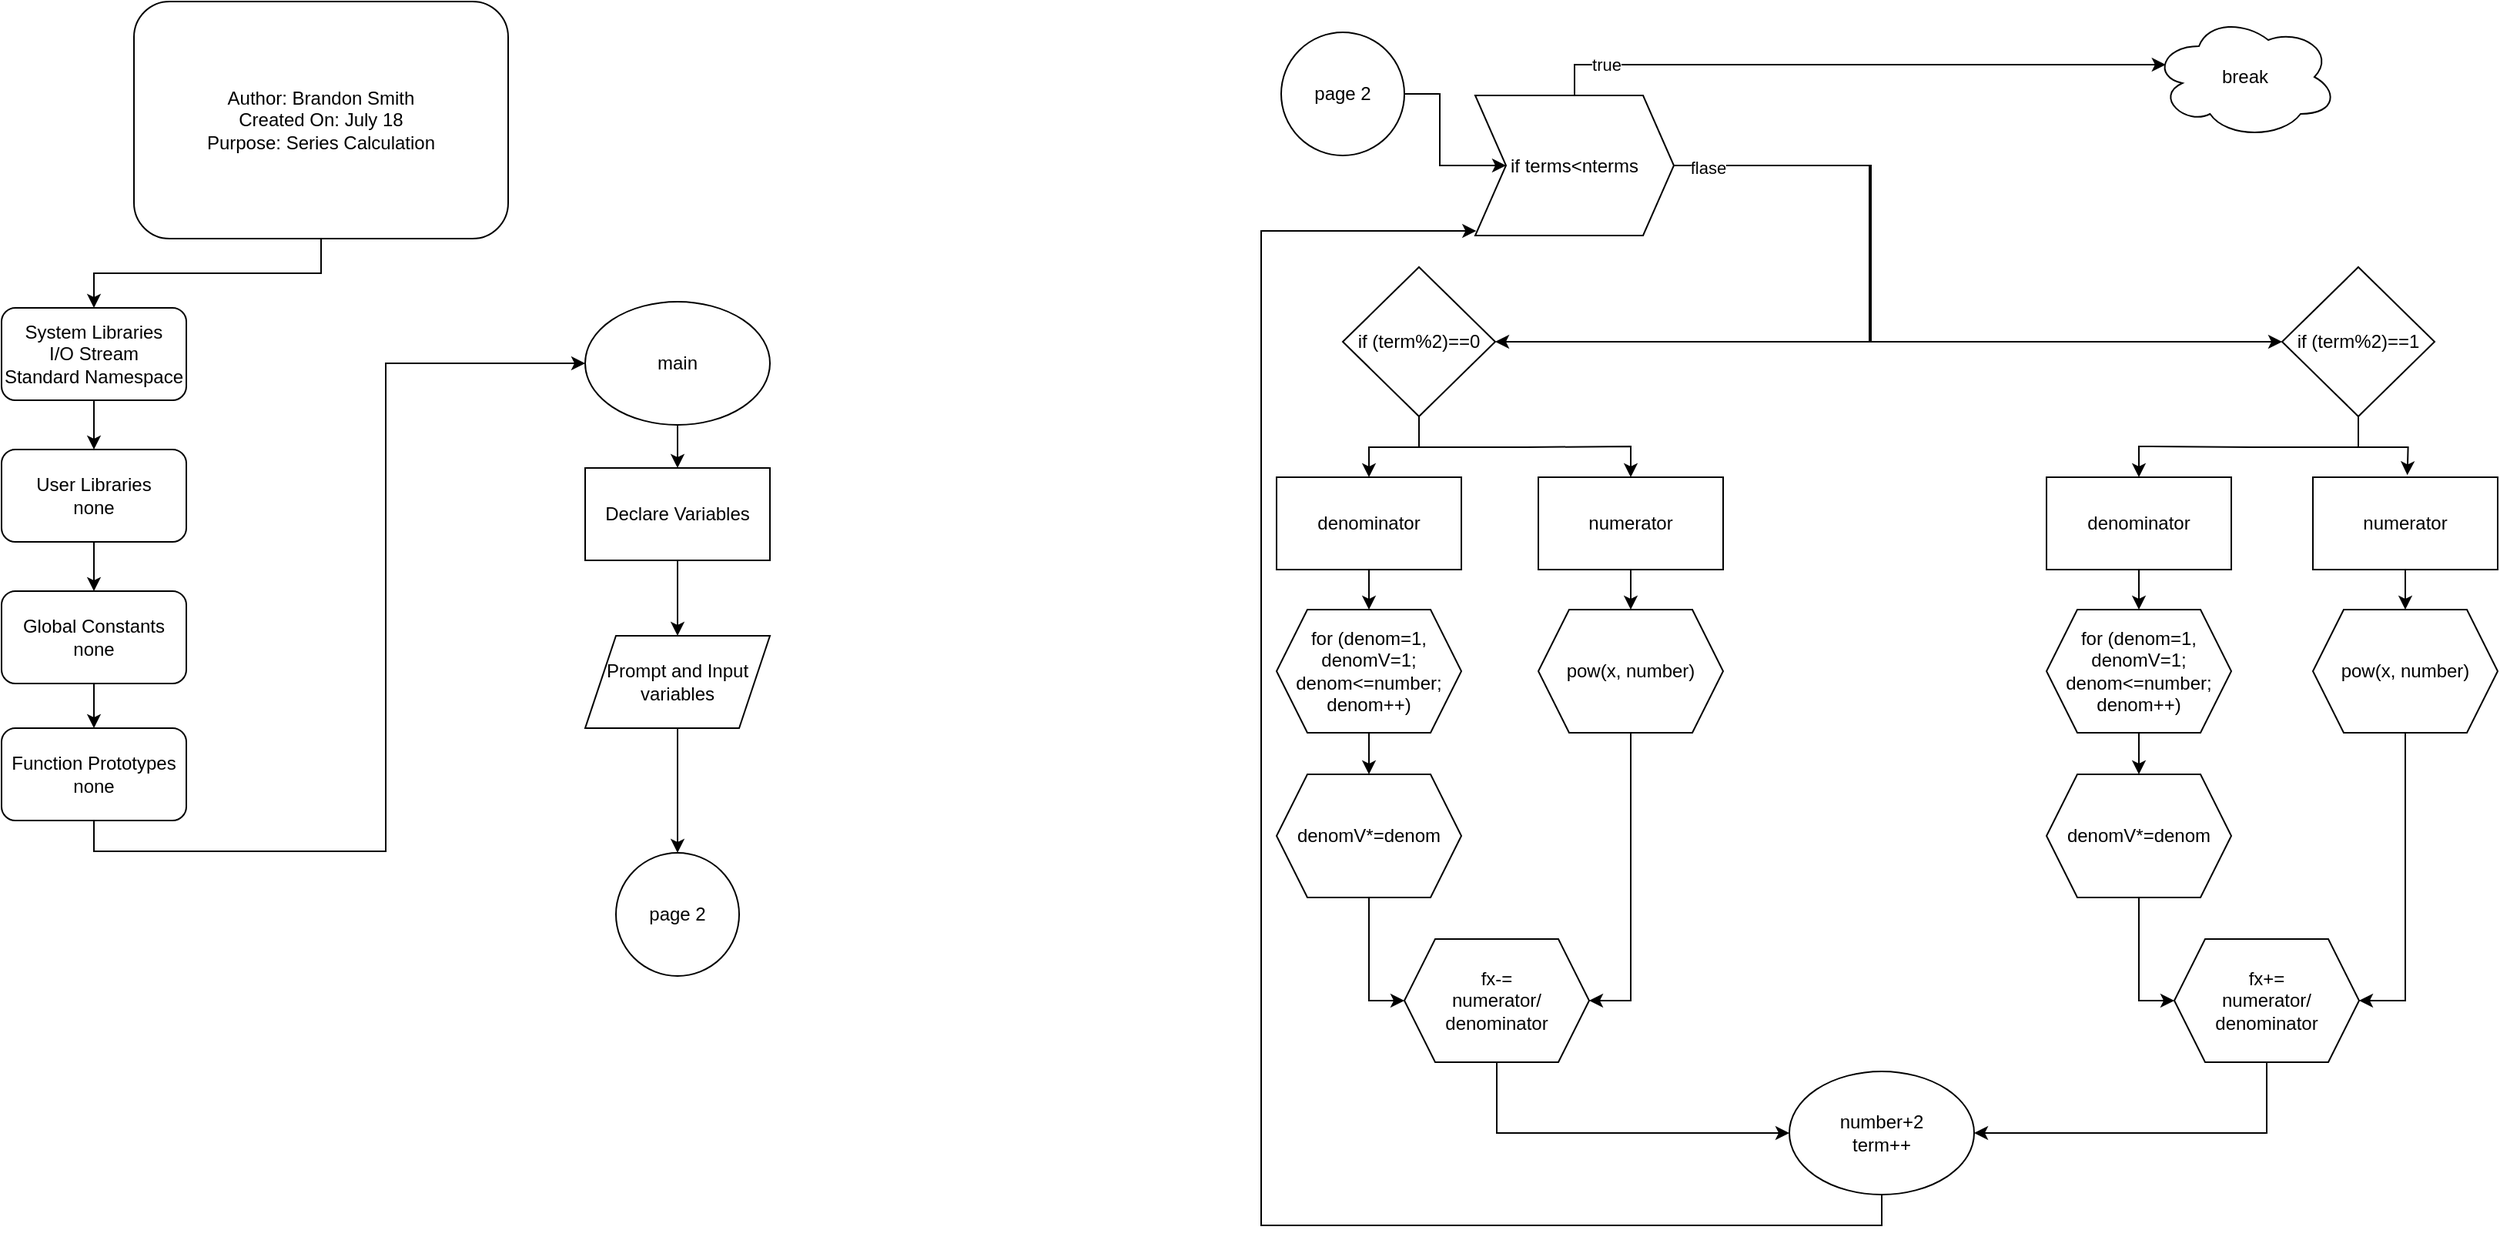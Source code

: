 <mxfile version="20.1.1" type="device"><diagram id="qwOXPjMjZX9RjiGcESrH" name="Page-1"><mxGraphModel dx="2062" dy="1161" grid="0" gridSize="10" guides="1" tooltips="1" connect="1" arrows="1" fold="1" page="1" pageScale="1" pageWidth="850" pageHeight="1100" math="0" shadow="0"><root><mxCell id="0"/><mxCell id="1" parent="0"/><mxCell id="fPSLQuepfR95hDpSQiHi-1" style="edgeStyle=orthogonalEdgeStyle;rounded=0;orthogonalLoop=1;jettySize=auto;html=1;exitX=0.5;exitY=1;exitDx=0;exitDy=0;entryX=0.5;entryY=0;entryDx=0;entryDy=0;" edge="1" parent="1" source="fPSLQuepfR95hDpSQiHi-2" target="fPSLQuepfR95hDpSQiHi-4"><mxGeometry relative="1" as="geometry"/></mxCell><mxCell id="fPSLQuepfR95hDpSQiHi-2" value="main" style="ellipse;whiteSpace=wrap;html=1;" vertex="1" parent="1"><mxGeometry x="418" y="203" width="120" height="80" as="geometry"/></mxCell><mxCell id="fPSLQuepfR95hDpSQiHi-3" style="edgeStyle=orthogonalEdgeStyle;rounded=0;orthogonalLoop=1;jettySize=auto;html=1;exitX=0.5;exitY=1;exitDx=0;exitDy=0;entryX=0.5;entryY=0;entryDx=0;entryDy=0;" edge="1" parent="1" source="fPSLQuepfR95hDpSQiHi-4" target="fPSLQuepfR95hDpSQiHi-6"><mxGeometry relative="1" as="geometry"/></mxCell><mxCell id="fPSLQuepfR95hDpSQiHi-4" value="Declare Variables" style="rounded=0;whiteSpace=wrap;html=1;" vertex="1" parent="1"><mxGeometry x="418" y="311" width="120" height="60" as="geometry"/></mxCell><mxCell id="fPSLQuepfR95hDpSQiHi-18" style="edgeStyle=orthogonalEdgeStyle;rounded=0;orthogonalLoop=1;jettySize=auto;html=1;exitX=0.5;exitY=1;exitDx=0;exitDy=0;entryX=0.5;entryY=0;entryDx=0;entryDy=0;" edge="1" parent="1" source="fPSLQuepfR95hDpSQiHi-6" target="fPSLQuepfR95hDpSQiHi-17"><mxGeometry relative="1" as="geometry"/></mxCell><mxCell id="fPSLQuepfR95hDpSQiHi-6" value="Prompt and Input variables" style="shape=parallelogram;perimeter=parallelogramPerimeter;whiteSpace=wrap;html=1;fixedSize=1;" vertex="1" parent="1"><mxGeometry x="418" y="420" width="120" height="60" as="geometry"/></mxCell><mxCell id="fPSLQuepfR95hDpSQiHi-7" style="edgeStyle=orthogonalEdgeStyle;rounded=0;orthogonalLoop=1;jettySize=auto;html=1;exitX=0.5;exitY=1;exitDx=0;exitDy=0;" edge="1" parent="1" source="fPSLQuepfR95hDpSQiHi-8" target="fPSLQuepfR95hDpSQiHi-10"><mxGeometry relative="1" as="geometry"/></mxCell><mxCell id="fPSLQuepfR95hDpSQiHi-8" value="Author: Brandon Smith&lt;br&gt;Created On: July 18&lt;br&gt;Purpose: Series Calculation" style="rounded=1;whiteSpace=wrap;html=1;" vertex="1" parent="1"><mxGeometry x="125" y="8" width="243" height="154" as="geometry"/></mxCell><mxCell id="fPSLQuepfR95hDpSQiHi-9" style="edgeStyle=orthogonalEdgeStyle;rounded=0;orthogonalLoop=1;jettySize=auto;html=1;exitX=0.5;exitY=1;exitDx=0;exitDy=0;entryX=0.5;entryY=0;entryDx=0;entryDy=0;" edge="1" parent="1" source="fPSLQuepfR95hDpSQiHi-10" target="fPSLQuepfR95hDpSQiHi-12"><mxGeometry relative="1" as="geometry"/></mxCell><mxCell id="fPSLQuepfR95hDpSQiHi-10" value="System Libraries&lt;br&gt;I/O Stream&lt;br&gt;Standard Namespace" style="rounded=1;whiteSpace=wrap;html=1;" vertex="1" parent="1"><mxGeometry x="39" y="207" width="120" height="60" as="geometry"/></mxCell><mxCell id="fPSLQuepfR95hDpSQiHi-11" style="edgeStyle=orthogonalEdgeStyle;rounded=0;orthogonalLoop=1;jettySize=auto;html=1;exitX=0.5;exitY=1;exitDx=0;exitDy=0;entryX=0.5;entryY=0;entryDx=0;entryDy=0;" edge="1" parent="1" source="fPSLQuepfR95hDpSQiHi-12" target="fPSLQuepfR95hDpSQiHi-14"><mxGeometry relative="1" as="geometry"/></mxCell><mxCell id="fPSLQuepfR95hDpSQiHi-12" value="User Libraries&lt;br&gt;none" style="rounded=1;whiteSpace=wrap;html=1;" vertex="1" parent="1"><mxGeometry x="39" y="299" width="120" height="60" as="geometry"/></mxCell><mxCell id="fPSLQuepfR95hDpSQiHi-13" style="edgeStyle=orthogonalEdgeStyle;rounded=0;orthogonalLoop=1;jettySize=auto;html=1;exitX=0.5;exitY=1;exitDx=0;exitDy=0;entryX=0.5;entryY=0;entryDx=0;entryDy=0;" edge="1" parent="1" source="fPSLQuepfR95hDpSQiHi-14" target="fPSLQuepfR95hDpSQiHi-16"><mxGeometry relative="1" as="geometry"/></mxCell><mxCell id="fPSLQuepfR95hDpSQiHi-14" value="Global Constants&lt;br&gt;none" style="rounded=1;whiteSpace=wrap;html=1;" vertex="1" parent="1"><mxGeometry x="39" y="391" width="120" height="60" as="geometry"/></mxCell><mxCell id="fPSLQuepfR95hDpSQiHi-15" style="edgeStyle=orthogonalEdgeStyle;rounded=0;orthogonalLoop=1;jettySize=auto;html=1;exitX=0.5;exitY=1;exitDx=0;exitDy=0;entryX=0;entryY=0.5;entryDx=0;entryDy=0;" edge="1" parent="1" source="fPSLQuepfR95hDpSQiHi-16" target="fPSLQuepfR95hDpSQiHi-2"><mxGeometry relative="1" as="geometry"/></mxCell><mxCell id="fPSLQuepfR95hDpSQiHi-16" value="Function Prototypes&lt;br&gt;none" style="rounded=1;whiteSpace=wrap;html=1;" vertex="1" parent="1"><mxGeometry x="39" y="480" width="120" height="60" as="geometry"/></mxCell><mxCell id="fPSLQuepfR95hDpSQiHi-17" value="page 2" style="ellipse;whiteSpace=wrap;html=1;aspect=fixed;" vertex="1" parent="1"><mxGeometry x="438" y="561" width="80" height="80" as="geometry"/></mxCell><mxCell id="fPSLQuepfR95hDpSQiHi-21" style="edgeStyle=orthogonalEdgeStyle;rounded=0;orthogonalLoop=1;jettySize=auto;html=1;exitX=1;exitY=0.5;exitDx=0;exitDy=0;entryX=0;entryY=0.5;entryDx=0;entryDy=0;" edge="1" parent="1" source="fPSLQuepfR95hDpSQiHi-19" target="fPSLQuepfR95hDpSQiHi-20"><mxGeometry relative="1" as="geometry"/></mxCell><mxCell id="fPSLQuepfR95hDpSQiHi-19" value="page 2" style="ellipse;whiteSpace=wrap;html=1;aspect=fixed;" vertex="1" parent="1"><mxGeometry x="870" y="28" width="80" height="80" as="geometry"/></mxCell><mxCell id="fPSLQuepfR95hDpSQiHi-24" style="edgeStyle=orthogonalEdgeStyle;rounded=0;orthogonalLoop=1;jettySize=auto;html=1;exitX=1;exitY=0.5;exitDx=0;exitDy=0;entryX=1;entryY=0.5;entryDx=0;entryDy=0;" edge="1" parent="1" source="fPSLQuepfR95hDpSQiHi-20" target="fPSLQuepfR95hDpSQiHi-22"><mxGeometry relative="1" as="geometry"><Array as="points"><mxPoint x="1253" y="114.5"/><mxPoint x="1253" y="229.5"/></Array></mxGeometry></mxCell><mxCell id="fPSLQuepfR95hDpSQiHi-26" style="edgeStyle=orthogonalEdgeStyle;rounded=0;orthogonalLoop=1;jettySize=auto;html=1;exitX=1;exitY=0.5;exitDx=0;exitDy=0;entryX=0;entryY=0.5;entryDx=0;entryDy=0;" edge="1" parent="1" source="fPSLQuepfR95hDpSQiHi-20" target="fPSLQuepfR95hDpSQiHi-23"><mxGeometry relative="1" as="geometry"><Array as="points"><mxPoint x="1252" y="115"/><mxPoint x="1252" y="229"/></Array></mxGeometry></mxCell><mxCell id="fPSLQuepfR95hDpSQiHi-27" value="flase" style="edgeLabel;html=1;align=center;verticalAlign=middle;resizable=0;points=[];" vertex="1" connectable="0" parent="fPSLQuepfR95hDpSQiHi-26"><mxGeometry x="-0.915" y="-1" relative="1" as="geometry"><mxPoint as="offset"/></mxGeometry></mxCell><mxCell id="fPSLQuepfR95hDpSQiHi-30" style="edgeStyle=orthogonalEdgeStyle;rounded=0;orthogonalLoop=1;jettySize=auto;html=1;exitX=0.5;exitY=0;exitDx=0;exitDy=0;entryX=0.07;entryY=0.4;entryDx=0;entryDy=0;entryPerimeter=0;" edge="1" parent="1" source="fPSLQuepfR95hDpSQiHi-20" target="fPSLQuepfR95hDpSQiHi-29"><mxGeometry relative="1" as="geometry"><Array as="points"><mxPoint x="1061" y="49"/><mxPoint x="1403" y="49"/></Array></mxGeometry></mxCell><mxCell id="fPSLQuepfR95hDpSQiHi-31" value="true" style="edgeLabel;html=1;align=center;verticalAlign=middle;resizable=0;points=[];" vertex="1" connectable="0" parent="fPSLQuepfR95hDpSQiHi-30"><mxGeometry x="-0.801" relative="1" as="geometry"><mxPoint as="offset"/></mxGeometry></mxCell><mxCell id="fPSLQuepfR95hDpSQiHi-20" value="if terms&amp;lt;nterms" style="shape=step;perimeter=stepPerimeter;whiteSpace=wrap;html=1;fixedSize=1;" vertex="1" parent="1"><mxGeometry x="996" y="69" width="129" height="91" as="geometry"/></mxCell><mxCell id="fPSLQuepfR95hDpSQiHi-36" style="edgeStyle=orthogonalEdgeStyle;rounded=0;orthogonalLoop=1;jettySize=auto;html=1;exitX=0.5;exitY=1;exitDx=0;exitDy=0;entryX=0.5;entryY=0;entryDx=0;entryDy=0;" edge="1" parent="1" source="fPSLQuepfR95hDpSQiHi-22" target="fPSLQuepfR95hDpSQiHi-33"><mxGeometry relative="1" as="geometry"/></mxCell><mxCell id="fPSLQuepfR95hDpSQiHi-37" style="edgeStyle=orthogonalEdgeStyle;rounded=0;orthogonalLoop=1;jettySize=auto;html=1;exitX=0.5;exitY=1;exitDx=0;exitDy=0;entryX=0.5;entryY=0;entryDx=0;entryDy=0;" edge="1" parent="1" source="fPSLQuepfR95hDpSQiHi-22" target="fPSLQuepfR95hDpSQiHi-32"><mxGeometry relative="1" as="geometry"/></mxCell><mxCell id="fPSLQuepfR95hDpSQiHi-22" value="if (term%2)==0" style="rhombus;whiteSpace=wrap;html=1;" vertex="1" parent="1"><mxGeometry x="910" y="180.5" width="99" height="97" as="geometry"/></mxCell><mxCell id="fPSLQuepfR95hDpSQiHi-38" style="edgeStyle=orthogonalEdgeStyle;rounded=0;orthogonalLoop=1;jettySize=auto;html=1;exitX=0.5;exitY=1;exitDx=0;exitDy=0;" edge="1" parent="1" source="fPSLQuepfR95hDpSQiHi-23"><mxGeometry relative="1" as="geometry"><mxPoint x="1601.333" y="315.667" as="targetPoint"/></mxGeometry></mxCell><mxCell id="fPSLQuepfR95hDpSQiHi-39" style="edgeStyle=orthogonalEdgeStyle;rounded=0;orthogonalLoop=1;jettySize=auto;html=1;exitX=0.5;exitY=1;exitDx=0;exitDy=0;entryX=0.5;entryY=0;entryDx=0;entryDy=0;" edge="1" parent="1" source="fPSLQuepfR95hDpSQiHi-23" target="fPSLQuepfR95hDpSQiHi-35"><mxGeometry relative="1" as="geometry"/></mxCell><mxCell id="fPSLQuepfR95hDpSQiHi-23" value="if (term%2)==1" style="rhombus;whiteSpace=wrap;html=1;" vertex="1" parent="1"><mxGeometry x="1520" y="180.5" width="99" height="97" as="geometry"/></mxCell><mxCell id="fPSLQuepfR95hDpSQiHi-29" value="break" style="ellipse;shape=cloud;whiteSpace=wrap;html=1;" vertex="1" parent="1"><mxGeometry x="1436" y="17" width="120" height="80" as="geometry"/></mxCell><mxCell id="fPSLQuepfR95hDpSQiHi-45" style="edgeStyle=orthogonalEdgeStyle;rounded=0;orthogonalLoop=1;jettySize=auto;html=1;exitX=0.5;exitY=1;exitDx=0;exitDy=0;entryX=0.5;entryY=0;entryDx=0;entryDy=0;" edge="1" parent="1" source="fPSLQuepfR95hDpSQiHi-32" target="fPSLQuepfR95hDpSQiHi-42"><mxGeometry relative="1" as="geometry"/></mxCell><mxCell id="fPSLQuepfR95hDpSQiHi-32" value="numerator" style="rounded=0;whiteSpace=wrap;html=1;" vertex="1" parent="1"><mxGeometry x="1037" y="317" width="120" height="60" as="geometry"/></mxCell><mxCell id="fPSLQuepfR95hDpSQiHi-49" style="edgeStyle=orthogonalEdgeStyle;rounded=0;orthogonalLoop=1;jettySize=auto;html=1;exitX=0.5;exitY=1;exitDx=0;exitDy=0;entryX=0.5;entryY=0;entryDx=0;entryDy=0;" edge="1" parent="1" source="fPSLQuepfR95hDpSQiHi-33" target="fPSLQuepfR95hDpSQiHi-47"><mxGeometry relative="1" as="geometry"/></mxCell><mxCell id="fPSLQuepfR95hDpSQiHi-33" value="denominator" style="rounded=0;whiteSpace=wrap;html=1;" vertex="1" parent="1"><mxGeometry x="867" y="317" width="120" height="60" as="geometry"/></mxCell><mxCell id="fPSLQuepfR95hDpSQiHi-44" style="edgeStyle=orthogonalEdgeStyle;rounded=0;orthogonalLoop=1;jettySize=auto;html=1;exitX=0.5;exitY=1;exitDx=0;exitDy=0;entryX=0.5;entryY=0;entryDx=0;entryDy=0;" edge="1" parent="1" source="fPSLQuepfR95hDpSQiHi-34" target="fPSLQuepfR95hDpSQiHi-43"><mxGeometry relative="1" as="geometry"/></mxCell><mxCell id="fPSLQuepfR95hDpSQiHi-34" value="numerator" style="rounded=0;whiteSpace=wrap;html=1;" vertex="1" parent="1"><mxGeometry x="1540" y="317" width="120" height="60" as="geometry"/></mxCell><mxCell id="fPSLQuepfR95hDpSQiHi-50" style="edgeStyle=orthogonalEdgeStyle;rounded=0;orthogonalLoop=1;jettySize=auto;html=1;exitX=0.5;exitY=1;exitDx=0;exitDy=0;entryX=0.5;entryY=0;entryDx=0;entryDy=0;" edge="1" parent="1" source="fPSLQuepfR95hDpSQiHi-35" target="fPSLQuepfR95hDpSQiHi-48"><mxGeometry relative="1" as="geometry"/></mxCell><mxCell id="fPSLQuepfR95hDpSQiHi-35" value="denominator" style="rounded=0;whiteSpace=wrap;html=1;" vertex="1" parent="1"><mxGeometry x="1367" y="317" width="120" height="60" as="geometry"/></mxCell><mxCell id="fPSLQuepfR95hDpSQiHi-67" style="edgeStyle=orthogonalEdgeStyle;rounded=0;orthogonalLoop=1;jettySize=auto;html=1;exitX=0.5;exitY=1;exitDx=0;exitDy=0;entryX=1;entryY=0.5;entryDx=0;entryDy=0;" edge="1" parent="1" source="fPSLQuepfR95hDpSQiHi-42" target="fPSLQuepfR95hDpSQiHi-61"><mxGeometry relative="1" as="geometry"/></mxCell><mxCell id="fPSLQuepfR95hDpSQiHi-42" value="pow(x, number)" style="shape=hexagon;perimeter=hexagonPerimeter2;whiteSpace=wrap;html=1;fixedSize=1;" vertex="1" parent="1"><mxGeometry x="1037" y="403" width="120" height="80" as="geometry"/></mxCell><mxCell id="fPSLQuepfR95hDpSQiHi-70" style="edgeStyle=orthogonalEdgeStyle;rounded=0;orthogonalLoop=1;jettySize=auto;html=1;exitX=0.5;exitY=1;exitDx=0;exitDy=0;entryX=1;entryY=0.5;entryDx=0;entryDy=0;" edge="1" parent="1" source="fPSLQuepfR95hDpSQiHi-43" target="fPSLQuepfR95hDpSQiHi-64"><mxGeometry relative="1" as="geometry"/></mxCell><mxCell id="fPSLQuepfR95hDpSQiHi-43" value="pow(x, number)" style="shape=hexagon;perimeter=hexagonPerimeter2;whiteSpace=wrap;html=1;fixedSize=1;" vertex="1" parent="1"><mxGeometry x="1540" y="403" width="120" height="80" as="geometry"/></mxCell><mxCell id="fPSLQuepfR95hDpSQiHi-53" style="edgeStyle=orthogonalEdgeStyle;rounded=0;orthogonalLoop=1;jettySize=auto;html=1;exitX=0.5;exitY=1;exitDx=0;exitDy=0;entryX=0.5;entryY=0;entryDx=0;entryDy=0;" edge="1" parent="1" source="fPSLQuepfR95hDpSQiHi-47" target="fPSLQuepfR95hDpSQiHi-51"><mxGeometry relative="1" as="geometry"/></mxCell><mxCell id="fPSLQuepfR95hDpSQiHi-47" value="for (denom=1, denomV=1; denom&amp;lt;=number; denom++)" style="shape=hexagon;perimeter=hexagonPerimeter2;whiteSpace=wrap;html=1;fixedSize=1;" vertex="1" parent="1"><mxGeometry x="867" y="403" width="120" height="80" as="geometry"/></mxCell><mxCell id="fPSLQuepfR95hDpSQiHi-54" style="edgeStyle=orthogonalEdgeStyle;rounded=0;orthogonalLoop=1;jettySize=auto;html=1;exitX=0.5;exitY=1;exitDx=0;exitDy=0;entryX=0.5;entryY=0;entryDx=0;entryDy=0;" edge="1" parent="1" source="fPSLQuepfR95hDpSQiHi-48" target="fPSLQuepfR95hDpSQiHi-52"><mxGeometry relative="1" as="geometry"/></mxCell><mxCell id="fPSLQuepfR95hDpSQiHi-48" value="for (denom=1, denomV=1; denom&amp;lt;=number; denom++)" style="shape=hexagon;perimeter=hexagonPerimeter2;whiteSpace=wrap;html=1;fixedSize=1;" vertex="1" parent="1"><mxGeometry x="1367" y="403" width="120" height="80" as="geometry"/></mxCell><mxCell id="fPSLQuepfR95hDpSQiHi-66" style="edgeStyle=orthogonalEdgeStyle;rounded=0;orthogonalLoop=1;jettySize=auto;html=1;exitX=0.5;exitY=1;exitDx=0;exitDy=0;entryX=0;entryY=0.5;entryDx=0;entryDy=0;" edge="1" parent="1" source="fPSLQuepfR95hDpSQiHi-51" target="fPSLQuepfR95hDpSQiHi-61"><mxGeometry relative="1" as="geometry"/></mxCell><mxCell id="fPSLQuepfR95hDpSQiHi-51" value="denomV*=denom" style="shape=hexagon;perimeter=hexagonPerimeter2;whiteSpace=wrap;html=1;fixedSize=1;" vertex="1" parent="1"><mxGeometry x="867" y="510" width="120" height="80" as="geometry"/></mxCell><mxCell id="fPSLQuepfR95hDpSQiHi-69" style="edgeStyle=orthogonalEdgeStyle;rounded=0;orthogonalLoop=1;jettySize=auto;html=1;exitX=0.5;exitY=1;exitDx=0;exitDy=0;entryX=0;entryY=0.5;entryDx=0;entryDy=0;" edge="1" parent="1" source="fPSLQuepfR95hDpSQiHi-52" target="fPSLQuepfR95hDpSQiHi-64"><mxGeometry relative="1" as="geometry"/></mxCell><mxCell id="fPSLQuepfR95hDpSQiHi-52" value="denomV*=denom" style="shape=hexagon;perimeter=hexagonPerimeter2;whiteSpace=wrap;html=1;fixedSize=1;" vertex="1" parent="1"><mxGeometry x="1367" y="510" width="120" height="80" as="geometry"/></mxCell><mxCell id="fPSLQuepfR95hDpSQiHi-72" style="edgeStyle=orthogonalEdgeStyle;rounded=0;orthogonalLoop=1;jettySize=auto;html=1;exitX=0.5;exitY=1;exitDx=0;exitDy=0;entryX=0;entryY=0.5;entryDx=0;entryDy=0;" edge="1" parent="1" source="fPSLQuepfR95hDpSQiHi-61" target="fPSLQuepfR95hDpSQiHi-71"><mxGeometry relative="1" as="geometry"/></mxCell><mxCell id="fPSLQuepfR95hDpSQiHi-61" value="fx-=&lt;br&gt;numerator/&lt;br&gt;denominator" style="shape=hexagon;perimeter=hexagonPerimeter2;whiteSpace=wrap;html=1;fixedSize=1;" vertex="1" parent="1"><mxGeometry x="950" y="617" width="120" height="80" as="geometry"/></mxCell><mxCell id="fPSLQuepfR95hDpSQiHi-73" style="edgeStyle=orthogonalEdgeStyle;rounded=0;orthogonalLoop=1;jettySize=auto;html=1;exitX=0.5;exitY=1;exitDx=0;exitDy=0;entryX=1;entryY=0.5;entryDx=0;entryDy=0;" edge="1" parent="1" source="fPSLQuepfR95hDpSQiHi-64" target="fPSLQuepfR95hDpSQiHi-71"><mxGeometry relative="1" as="geometry"/></mxCell><mxCell id="fPSLQuepfR95hDpSQiHi-64" value="fx+=&lt;br&gt;numerator/&lt;br&gt;denominator" style="shape=hexagon;perimeter=hexagonPerimeter2;whiteSpace=wrap;html=1;fixedSize=1;" vertex="1" parent="1"><mxGeometry x="1450" y="617" width="120" height="80" as="geometry"/></mxCell><mxCell id="fPSLQuepfR95hDpSQiHi-74" style="edgeStyle=orthogonalEdgeStyle;rounded=0;orthogonalLoop=1;jettySize=auto;html=1;exitX=0.5;exitY=1;exitDx=0;exitDy=0;entryX=0.005;entryY=0.967;entryDx=0;entryDy=0;entryPerimeter=0;" edge="1" parent="1" source="fPSLQuepfR95hDpSQiHi-71" target="fPSLQuepfR95hDpSQiHi-20"><mxGeometry relative="1" as="geometry"><Array as="points"><mxPoint x="1260" y="803"/><mxPoint x="857" y="803"/><mxPoint x="857" y="157"/></Array></mxGeometry></mxCell><mxCell id="fPSLQuepfR95hDpSQiHi-71" value="number+2&lt;br&gt;term++" style="ellipse;whiteSpace=wrap;html=1;" vertex="1" parent="1"><mxGeometry x="1200" y="703" width="120" height="80" as="geometry"/></mxCell></root></mxGraphModel></diagram></mxfile>